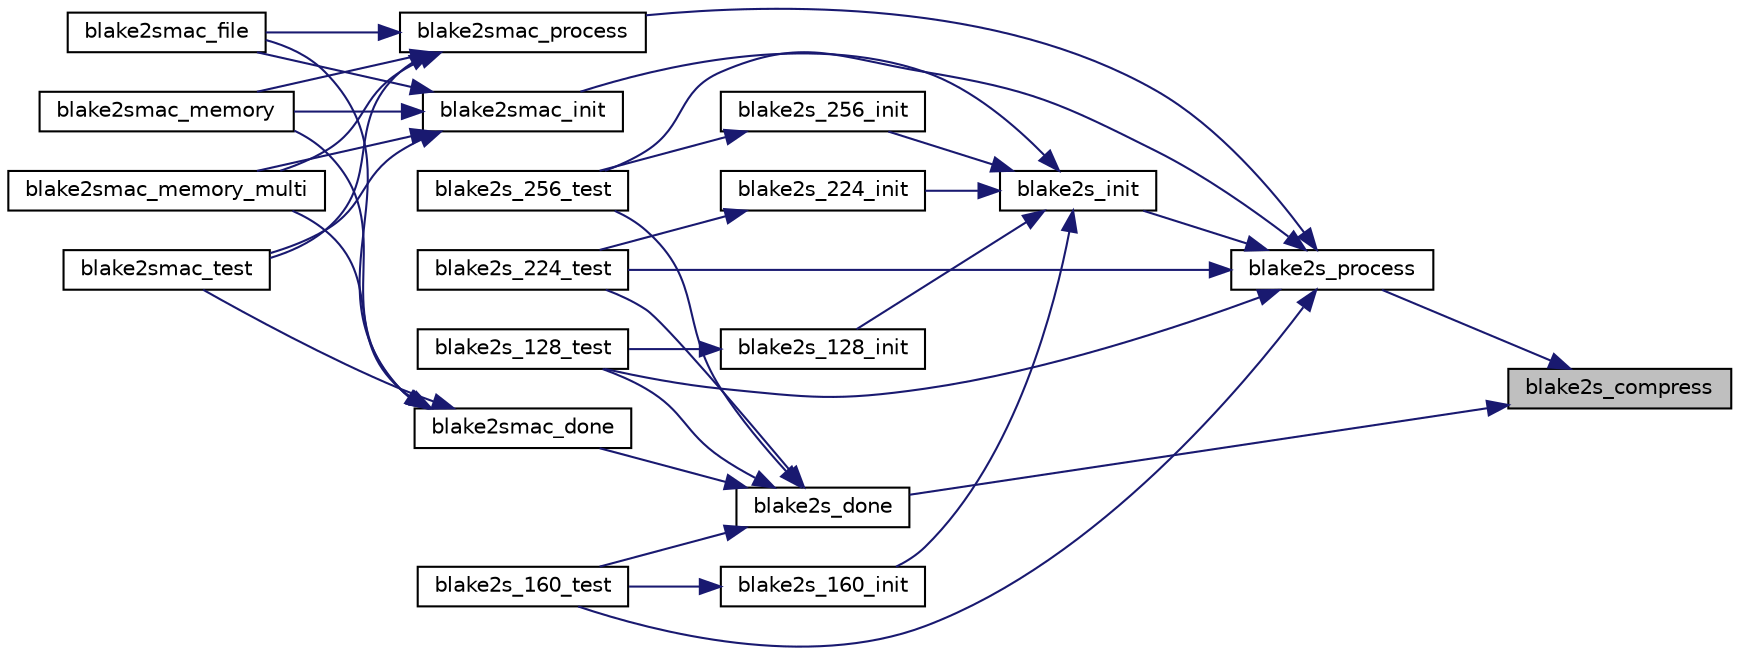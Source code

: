 digraph "blake2s_compress"
{
 // LATEX_PDF_SIZE
  edge [fontname="Helvetica",fontsize="10",labelfontname="Helvetica",labelfontsize="10"];
  node [fontname="Helvetica",fontsize="10",shape=record];
  rankdir="RL";
  Node121 [label="blake2s_compress",height=0.2,width=0.4,color="black", fillcolor="grey75", style="filled", fontcolor="black",tooltip=" "];
  Node121 -> Node122 [dir="back",color="midnightblue",fontsize="10",style="solid",fontname="Helvetica"];
  Node122 [label="blake2s_done",height=0.2,width=0.4,color="black", fillcolor="white", style="filled",URL="$blake2s_8c.html#a951f967f191626d78ef0c4202dceac46",tooltip="Terminate the hash to get the digest."];
  Node122 -> Node123 [dir="back",color="midnightblue",fontsize="10",style="solid",fontname="Helvetica"];
  Node123 [label="blake2s_256_test",height=0.2,width=0.4,color="black", fillcolor="white", style="filled",URL="$blake2s_8c.html#a89560ab6554753baea0950372744f02e",tooltip="Self-test the hash."];
  Node122 -> Node124 [dir="back",color="midnightblue",fontsize="10",style="solid",fontname="Helvetica"];
  Node124 [label="blake2s_224_test",height=0.2,width=0.4,color="black", fillcolor="white", style="filled",URL="$blake2s_8c.html#ab0d7984b339f968398dc6b63fb3732f5",tooltip="Self-test the hash."];
  Node122 -> Node125 [dir="back",color="midnightblue",fontsize="10",style="solid",fontname="Helvetica"];
  Node125 [label="blake2s_160_test",height=0.2,width=0.4,color="black", fillcolor="white", style="filled",URL="$blake2s_8c.html#a547bd6f8ec7604f9482ca05d52de1d53",tooltip="Self-test the hash."];
  Node122 -> Node126 [dir="back",color="midnightblue",fontsize="10",style="solid",fontname="Helvetica"];
  Node126 [label="blake2s_128_test",height=0.2,width=0.4,color="black", fillcolor="white", style="filled",URL="$blake2s_8c.html#a35ad837b8eb060d5ada9e83aa4fc05e1",tooltip="Self-test the hash."];
  Node122 -> Node127 [dir="back",color="midnightblue",fontsize="10",style="solid",fontname="Helvetica"];
  Node127 [label="blake2smac_done",height=0.2,width=0.4,color="black", fillcolor="white", style="filled",URL="$blake2smac_8c.html#af268b3c5222438337934ed26be851579",tooltip="Terminate a BLAKE2S MAC session."];
  Node127 -> Node128 [dir="back",color="midnightblue",fontsize="10",style="solid",fontname="Helvetica"];
  Node128 [label="blake2smac_file",height=0.2,width=0.4,color="black", fillcolor="white", style="filled",URL="$blake2smac__file_8c.html#abc529c6de44b41397be3a1d166d9a7ba",tooltip="BLAKE2S MAC a file."];
  Node127 -> Node129 [dir="back",color="midnightblue",fontsize="10",style="solid",fontname="Helvetica"];
  Node129 [label="blake2smac_memory",height=0.2,width=0.4,color="black", fillcolor="white", style="filled",URL="$blake2smac__memory_8c.html#aea1e8633862804ea1944985b7c5f17d8",tooltip="BLAKE2S MAC a block of memory to produce the authentication tag."];
  Node127 -> Node130 [dir="back",color="midnightblue",fontsize="10",style="solid",fontname="Helvetica"];
  Node130 [label="blake2smac_memory_multi",height=0.2,width=0.4,color="black", fillcolor="white", style="filled",URL="$blake2smac__memory__multi_8c.html#a535ad0f9c023812c0651cd566912d958",tooltip="BLAKE2S MAC multiple blocks of memory to produce the authentication tag."];
  Node127 -> Node131 [dir="back",color="midnightblue",fontsize="10",style="solid",fontname="Helvetica"];
  Node131 [label="blake2smac_test",height=0.2,width=0.4,color="black", fillcolor="white", style="filled",URL="$blake2smac__test_8c.html#a42d2cb7bf53a66b206aef3ba1a889173",tooltip=" "];
  Node121 -> Node132 [dir="back",color="midnightblue",fontsize="10",style="solid",fontname="Helvetica"];
  Node132 [label="blake2s_process",height=0.2,width=0.4,color="black", fillcolor="white", style="filled",URL="$blake2s_8c.html#ad8751ffefd8ef5161beb25e770f81628",tooltip="Process a block of memory through the hash."];
  Node132 -> Node133 [dir="back",color="midnightblue",fontsize="10",style="solid",fontname="Helvetica"];
  Node133 [label="blake2s_init",height=0.2,width=0.4,color="black", fillcolor="white", style="filled",URL="$blake2s_8c.html#a93c803f6354c661107d65ddc22cfc77f",tooltip="Initialize the hash/MAC state."];
  Node133 -> Node134 [dir="back",color="midnightblue",fontsize="10",style="solid",fontname="Helvetica"];
  Node134 [label="blake2s_128_init",height=0.2,width=0.4,color="black", fillcolor="white", style="filled",URL="$blake2s_8c.html#a3ffef0e3850163c769ac81d187d880db",tooltip="Initialize the hash state."];
  Node134 -> Node126 [dir="back",color="midnightblue",fontsize="10",style="solid",fontname="Helvetica"];
  Node133 -> Node135 [dir="back",color="midnightblue",fontsize="10",style="solid",fontname="Helvetica"];
  Node135 [label="blake2s_160_init",height=0.2,width=0.4,color="black", fillcolor="white", style="filled",URL="$blake2s_8c.html#ad1196cb2fa2a712bb4863d6718782e11",tooltip="Initialize the hash state."];
  Node135 -> Node125 [dir="back",color="midnightblue",fontsize="10",style="solid",fontname="Helvetica"];
  Node133 -> Node136 [dir="back",color="midnightblue",fontsize="10",style="solid",fontname="Helvetica"];
  Node136 [label="blake2s_224_init",height=0.2,width=0.4,color="black", fillcolor="white", style="filled",URL="$blake2s_8c.html#a39d88962176ad783d902a6c4f569b1fe",tooltip="Initialize the hash state."];
  Node136 -> Node124 [dir="back",color="midnightblue",fontsize="10",style="solid",fontname="Helvetica"];
  Node133 -> Node137 [dir="back",color="midnightblue",fontsize="10",style="solid",fontname="Helvetica"];
  Node137 [label="blake2s_256_init",height=0.2,width=0.4,color="black", fillcolor="white", style="filled",URL="$blake2s_8c.html#aeed065e85d4d9ad6ef1f785da9dcb06f",tooltip="Initialize the hash state."];
  Node137 -> Node123 [dir="back",color="midnightblue",fontsize="10",style="solid",fontname="Helvetica"];
  Node133 -> Node138 [dir="back",color="midnightblue",fontsize="10",style="solid",fontname="Helvetica"];
  Node138 [label="blake2smac_init",height=0.2,width=0.4,color="black", fillcolor="white", style="filled",URL="$blake2smac_8c.html#ac5b0577823c5740bc16b658ba4dbfd02",tooltip="Initialize an BLAKE2S MAC context."];
  Node138 -> Node128 [dir="back",color="midnightblue",fontsize="10",style="solid",fontname="Helvetica"];
  Node138 -> Node129 [dir="back",color="midnightblue",fontsize="10",style="solid",fontname="Helvetica"];
  Node138 -> Node130 [dir="back",color="midnightblue",fontsize="10",style="solid",fontname="Helvetica"];
  Node138 -> Node131 [dir="back",color="midnightblue",fontsize="10",style="solid",fontname="Helvetica"];
  Node132 -> Node123 [dir="back",color="midnightblue",fontsize="10",style="solid",fontname="Helvetica"];
  Node132 -> Node124 [dir="back",color="midnightblue",fontsize="10",style="solid",fontname="Helvetica"];
  Node132 -> Node125 [dir="back",color="midnightblue",fontsize="10",style="solid",fontname="Helvetica"];
  Node132 -> Node126 [dir="back",color="midnightblue",fontsize="10",style="solid",fontname="Helvetica"];
  Node132 -> Node139 [dir="back",color="midnightblue",fontsize="10",style="solid",fontname="Helvetica"];
  Node139 [label="blake2smac_process",height=0.2,width=0.4,color="black", fillcolor="white", style="filled",URL="$blake2smac_8c.html#a6d340d92c2d47da70bb0d1cbf471869c",tooltip="Process data through BLAKE2S MAC."];
  Node139 -> Node128 [dir="back",color="midnightblue",fontsize="10",style="solid",fontname="Helvetica"];
  Node139 -> Node129 [dir="back",color="midnightblue",fontsize="10",style="solid",fontname="Helvetica"];
  Node139 -> Node130 [dir="back",color="midnightblue",fontsize="10",style="solid",fontname="Helvetica"];
  Node139 -> Node131 [dir="back",color="midnightblue",fontsize="10",style="solid",fontname="Helvetica"];
}
